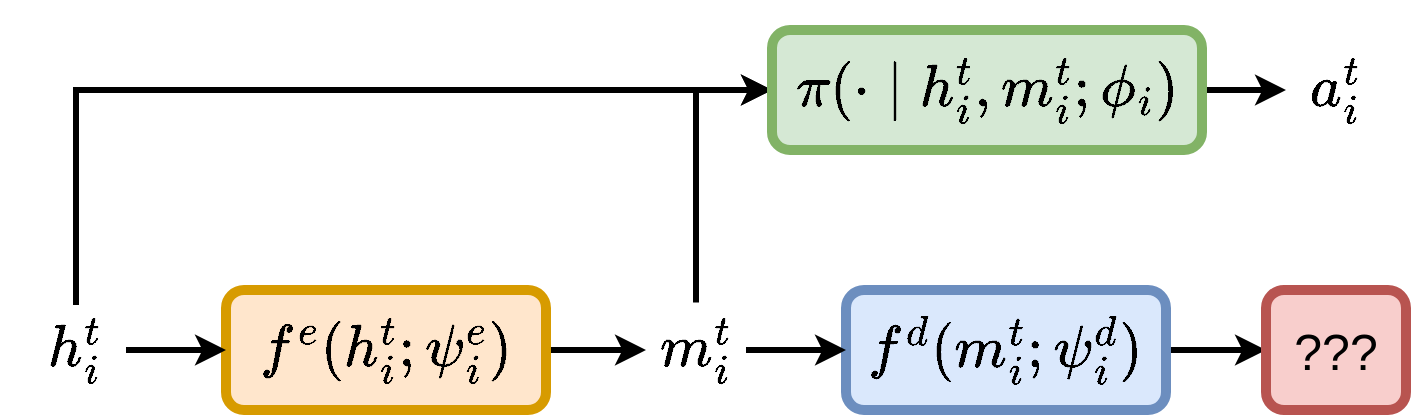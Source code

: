 <mxfile version="24.6.4" type="device">
  <diagram name="Page-1" id="4FZpsoDMForgQTQNO5x2">
    <mxGraphModel dx="725" dy="725" grid="1" gridSize="10" guides="1" tooltips="1" connect="1" arrows="1" fold="1" page="1" pageScale="1" pageWidth="850" pageHeight="1100" math="1" shadow="0">
      <root>
        <mxCell id="0" />
        <mxCell id="1" parent="0" />
        <mxCell id="-UWHzBnL6sN8G6sBxdCK-6" style="edgeStyle=orthogonalEdgeStyle;rounded=0;orthogonalLoop=1;jettySize=auto;html=1;strokeWidth=3;entryX=0;entryY=0.5;entryDx=0;entryDy=0;" parent="1" source="-UWHzBnL6sN8G6sBxdCK-1" target="-UWHzBnL6sN8G6sBxdCK-7" edge="1">
          <mxGeometry relative="1" as="geometry">
            <mxPoint x="350" y="220" as="targetPoint" />
          </mxGeometry>
        </mxCell>
        <mxCell id="-UWHzBnL6sN8G6sBxdCK-1" value="&lt;b&gt;&lt;font style=&quot;font-size: 25px;&quot;&gt;\(f^e(h^t_i; \psi_i^e)\)&lt;/font&gt;&lt;/b&gt;" style="rounded=1;whiteSpace=wrap;html=1;fillColor=#ffe6cc;strokeColor=#d79b00;strokeWidth=5;" parent="1" vertex="1">
          <mxGeometry x="140" y="190" width="160" height="60" as="geometry" />
        </mxCell>
        <mxCell id="-UWHzBnL6sN8G6sBxdCK-13" style="edgeStyle=orthogonalEdgeStyle;rounded=0;orthogonalLoop=1;jettySize=auto;html=1;entryX=0;entryY=0.5;entryDx=0;entryDy=0;strokeWidth=3;" parent="1" source="-UWHzBnL6sN8G6sBxdCK-3" target="-UWHzBnL6sN8G6sBxdCK-12" edge="1">
          <mxGeometry relative="1" as="geometry" />
        </mxCell>
        <mxCell id="-UWHzBnL6sN8G6sBxdCK-3" value="&lt;span style=&quot;font-size: 25px;&quot;&gt;&lt;b&gt;\(f^d(m^t_i; \psi^d_i)\)&lt;/b&gt;&lt;/span&gt;" style="rounded=1;whiteSpace=wrap;html=1;fillColor=#dae8fc;strokeColor=#6c8ebf;strokeWidth=5;" parent="1" vertex="1">
          <mxGeometry x="450" y="190" width="160" height="60" as="geometry" />
        </mxCell>
        <mxCell id="-UWHzBnL6sN8G6sBxdCK-5" style="edgeStyle=orthogonalEdgeStyle;rounded=0;orthogonalLoop=1;jettySize=auto;html=1;entryX=0;entryY=0.5;entryDx=0;entryDy=0;strokeWidth=3;" parent="1" source="-UWHzBnL6sN8G6sBxdCK-4" target="-UWHzBnL6sN8G6sBxdCK-1" edge="1">
          <mxGeometry relative="1" as="geometry" />
        </mxCell>
        <mxCell id="-UWHzBnL6sN8G6sBxdCK-17" style="edgeStyle=orthogonalEdgeStyle;rounded=0;orthogonalLoop=1;jettySize=auto;html=1;entryX=0;entryY=0.5;entryDx=0;entryDy=0;exitX=0.5;exitY=0;exitDx=0;exitDy=0;strokeWidth=3;" parent="1" source="-UWHzBnL6sN8G6sBxdCK-4" target="-UWHzBnL6sN8G6sBxdCK-15" edge="1">
          <mxGeometry relative="1" as="geometry">
            <Array as="points">
              <mxPoint x="65" y="90" />
            </Array>
          </mxGeometry>
        </mxCell>
        <mxCell id="-UWHzBnL6sN8G6sBxdCK-4" value="&lt;font style=&quot;font-size: 25px;&quot;&gt;\(h_i^t\)&lt;/font&gt;" style="text;html=1;strokeColor=none;fillColor=none;align=center;verticalAlign=middle;whiteSpace=wrap;rounded=0;fontSize=25;" parent="1" vertex="1">
          <mxGeometry x="40" y="197.5" width="50" height="45" as="geometry" />
        </mxCell>
        <mxCell id="-UWHzBnL6sN8G6sBxdCK-10" style="edgeStyle=orthogonalEdgeStyle;rounded=0;orthogonalLoop=1;jettySize=auto;html=1;entryX=0;entryY=0.5;entryDx=0;entryDy=0;strokeWidth=3;" parent="1" source="-UWHzBnL6sN8G6sBxdCK-7" target="-UWHzBnL6sN8G6sBxdCK-3" edge="1">
          <mxGeometry relative="1" as="geometry" />
        </mxCell>
        <mxCell id="-UWHzBnL6sN8G6sBxdCK-16" style="edgeStyle=orthogonalEdgeStyle;rounded=0;orthogonalLoop=1;jettySize=auto;html=1;entryX=0;entryY=0.5;entryDx=0;entryDy=0;strokeWidth=3;exitX=0.5;exitY=0;exitDx=0;exitDy=0;" parent="1" source="-UWHzBnL6sN8G6sBxdCK-7" target="-UWHzBnL6sN8G6sBxdCK-15" edge="1">
          <mxGeometry relative="1" as="geometry">
            <Array as="points">
              <mxPoint x="375" y="90" />
            </Array>
          </mxGeometry>
        </mxCell>
        <mxCell id="-UWHzBnL6sN8G6sBxdCK-7" value="&lt;font style=&quot;font-size: 25px;&quot;&gt;\(m_i^t\)&lt;/font&gt;" style="text;html=1;strokeColor=none;fillColor=none;align=center;verticalAlign=middle;whiteSpace=wrap;rounded=0;fontSize=25;" parent="1" vertex="1">
          <mxGeometry x="350" y="196.25" width="50" height="47.5" as="geometry" />
        </mxCell>
        <mxCell id="-UWHzBnL6sN8G6sBxdCK-12" value="???" style="text;html=1;strokeColor=#b85450;fillColor=#f8cecc;align=center;verticalAlign=middle;whiteSpace=wrap;rounded=1;fontSize=25;strokeWidth=5;" parent="1" vertex="1">
          <mxGeometry x="660" y="190" width="70" height="60" as="geometry" />
        </mxCell>
        <mxCell id="-UWHzBnL6sN8G6sBxdCK-18" style="edgeStyle=orthogonalEdgeStyle;rounded=0;orthogonalLoop=1;jettySize=auto;html=1;strokeWidth=3;entryX=0;entryY=0.5;entryDx=0;entryDy=0;" parent="1" source="-UWHzBnL6sN8G6sBxdCK-15" target="-UWHzBnL6sN8G6sBxdCK-19" edge="1">
          <mxGeometry relative="1" as="geometry">
            <mxPoint x="650" y="90" as="targetPoint" />
          </mxGeometry>
        </mxCell>
        <mxCell id="-UWHzBnL6sN8G6sBxdCK-15" value="&lt;b&gt;&lt;font style=&quot;font-size: 25px;&quot;&gt;\(\pi(\cdot \mid h^t_i, m^t_i; \phi_i)\)&lt;/font&gt;&lt;/b&gt;" style="rounded=1;whiteSpace=wrap;html=1;fillColor=#d5e8d4;strokeColor=#82b366;strokeWidth=5;" parent="1" vertex="1">
          <mxGeometry x="413" y="60" width="215" height="60" as="geometry" />
        </mxCell>
        <mxCell id="-UWHzBnL6sN8G6sBxdCK-19" value="&lt;font style=&quot;font-size: 25px;&quot;&gt;\(a_i^t\)&lt;/font&gt;" style="text;html=1;strokeColor=none;fillColor=none;align=center;verticalAlign=middle;whiteSpace=wrap;rounded=0;fontSize=25;" parent="1" vertex="1">
          <mxGeometry x="670" y="68.75" width="49" height="42.5" as="geometry" />
        </mxCell>
      </root>
    </mxGraphModel>
  </diagram>
</mxfile>
